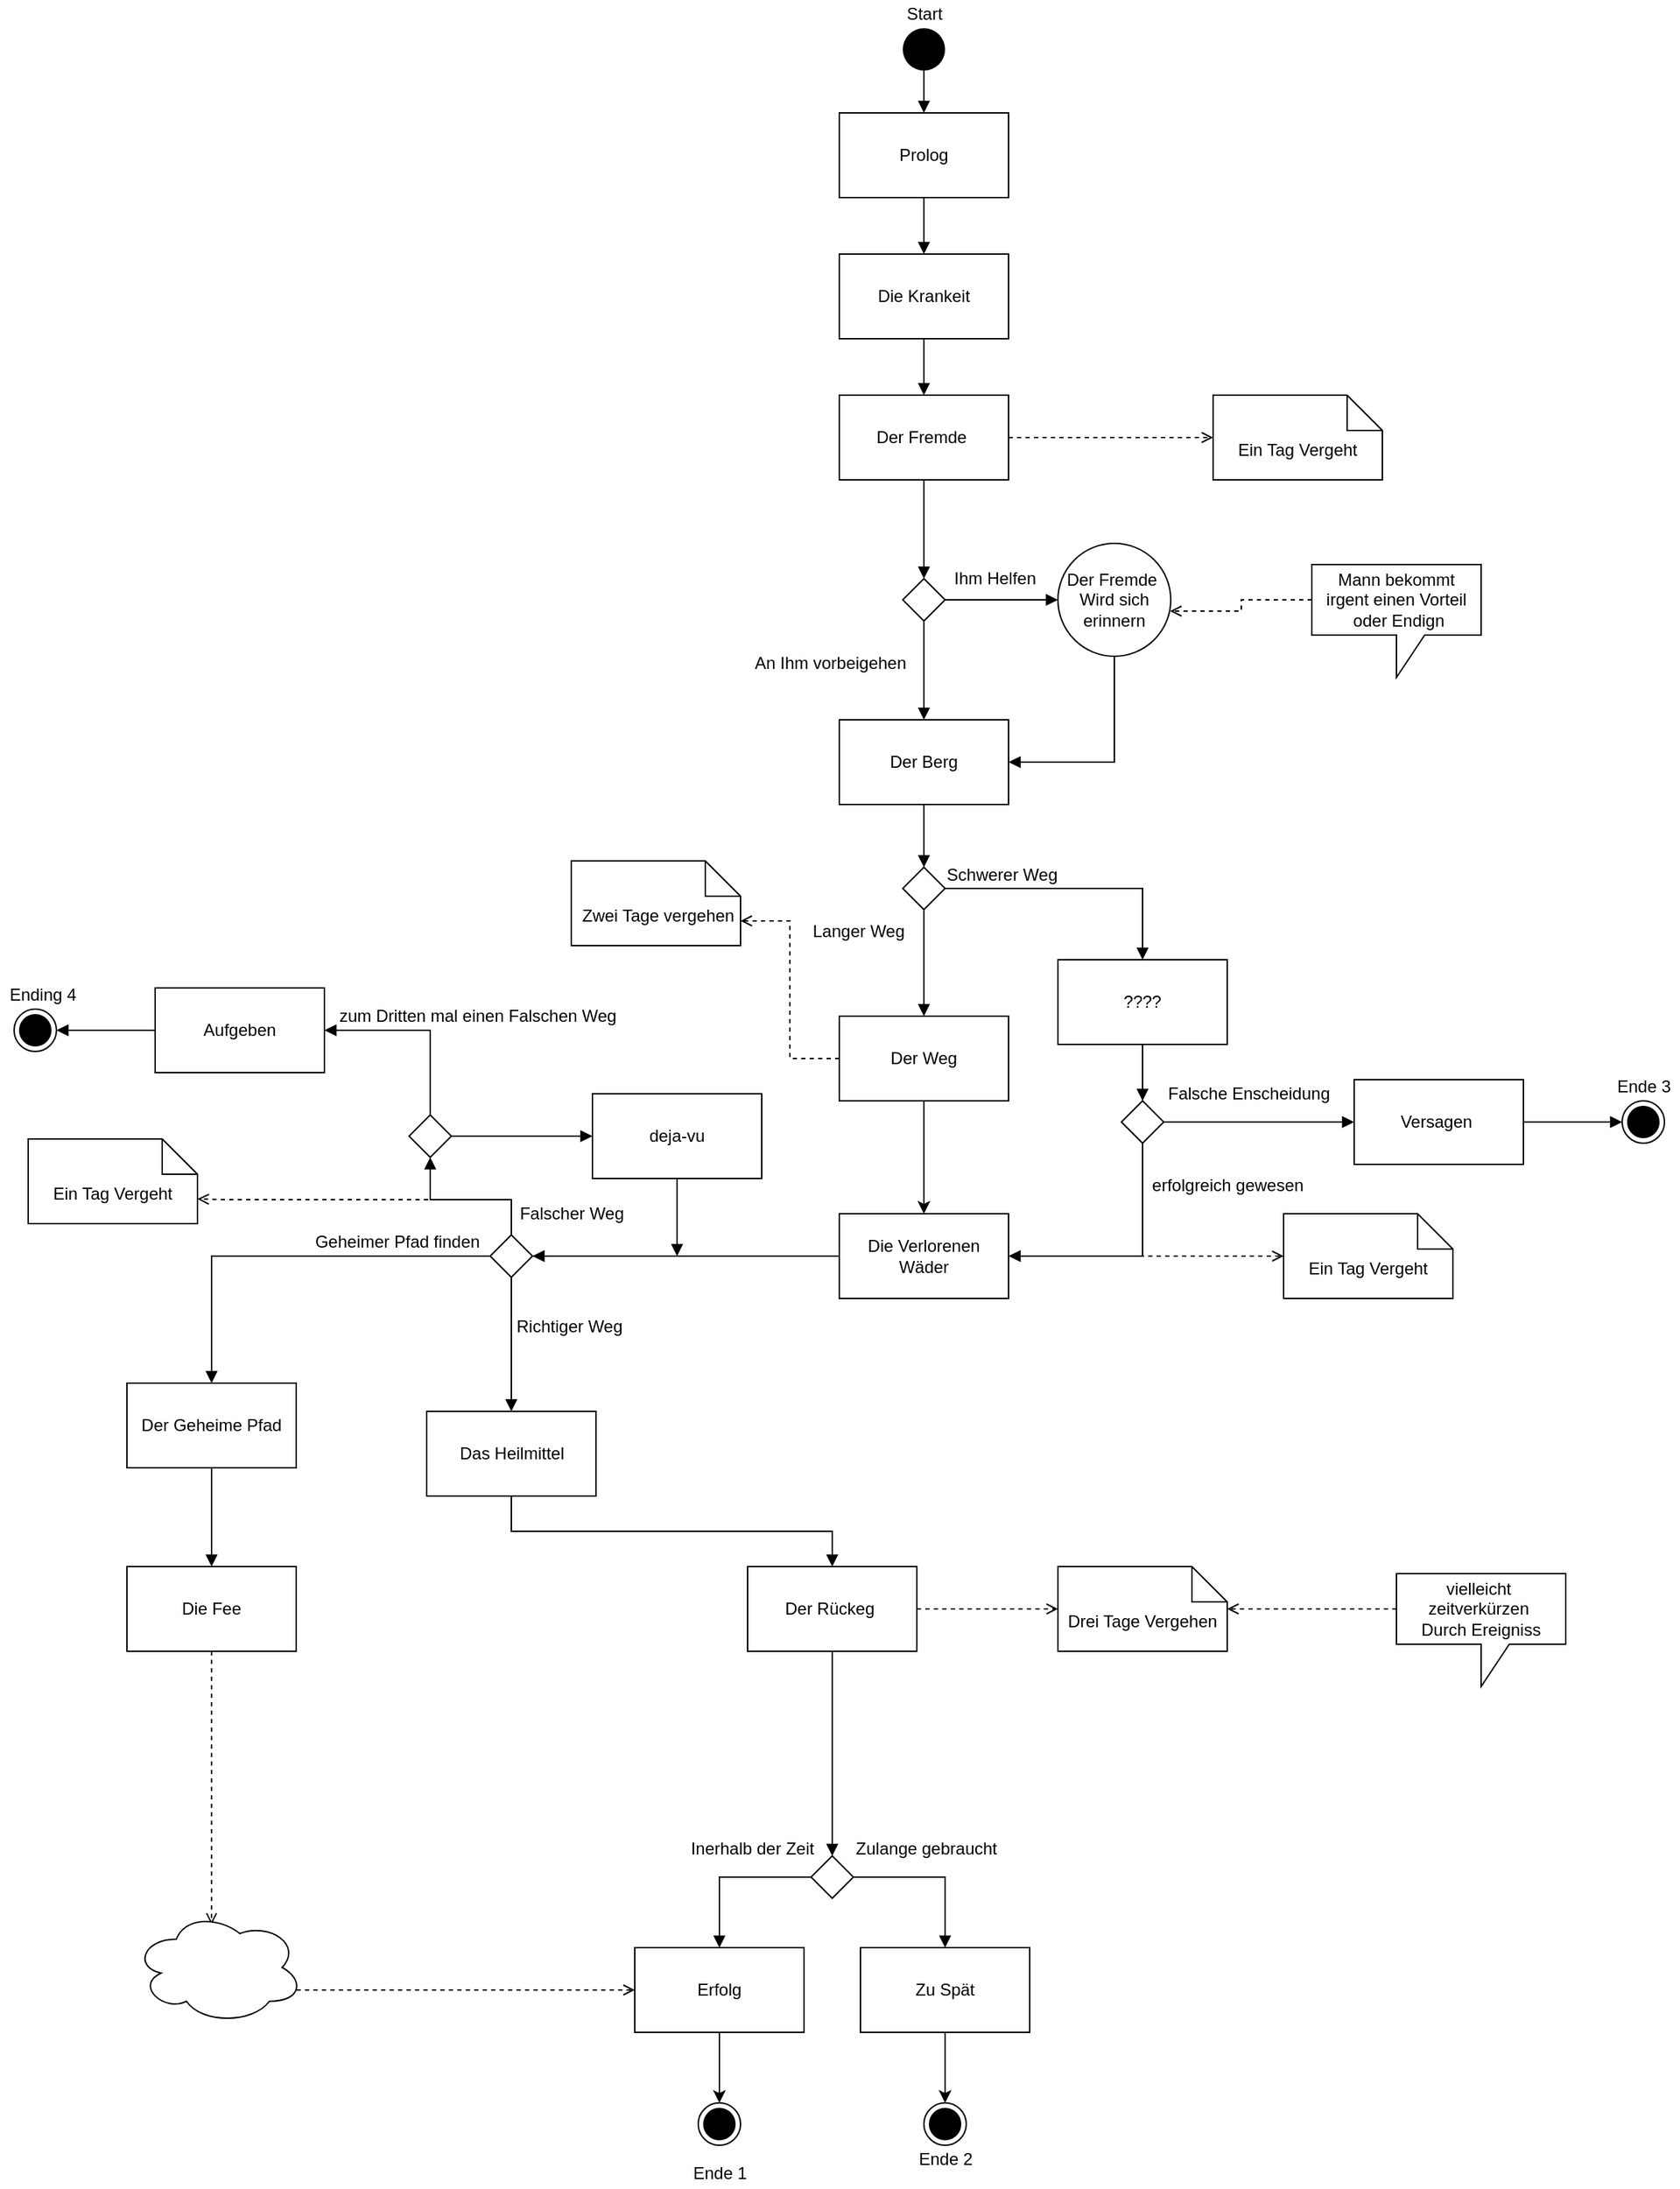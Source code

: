<mxfile version="15.8.7" type="device"><diagram id="C5RBs43oDa-KdzZeNtuy" name="Page-1"><mxGraphModel dx="1929" dy="2034" grid="1" gridSize="10" guides="1" tooltips="1" connect="1" arrows="1" fold="1" page="1" pageScale="1" pageWidth="827" pageHeight="1169" math="0" shadow="0"><root><mxCell id="WIyWlLk6GJQsqaUBKTNV-0"/><mxCell id="WIyWlLk6GJQsqaUBKTNV-1" parent="WIyWlLk6GJQsqaUBKTNV-0"/><mxCell id="4C_1cLtV-t8oIqYPkVrV-14" value="" style="edgeStyle=orthogonalEdgeStyle;rounded=0;orthogonalLoop=1;jettySize=auto;html=1;endArrow=block;endFill=1;" parent="WIyWlLk6GJQsqaUBKTNV-1" source="4C_1cLtV-t8oIqYPkVrV-0" target="4C_1cLtV-t8oIqYPkVrV-12" edge="1"><mxGeometry relative="1" as="geometry"/></mxCell><mxCell id="4C_1cLtV-t8oIqYPkVrV-0" value="Prolog" style="rounded=0;whiteSpace=wrap;html=1;" parent="WIyWlLk6GJQsqaUBKTNV-1" vertex="1"><mxGeometry x="205" y="50" width="120" height="60" as="geometry"/></mxCell><mxCell id="4C_1cLtV-t8oIqYPkVrV-2" style="edgeStyle=orthogonalEdgeStyle;rounded=0;orthogonalLoop=1;jettySize=auto;html=1;exitX=0.5;exitY=1;exitDx=0;exitDy=0;entryX=0.5;entryY=0;entryDx=0;entryDy=0;endArrow=block;endFill=1;" parent="WIyWlLk6GJQsqaUBKTNV-1" source="4C_1cLtV-t8oIqYPkVrV-1" target="4C_1cLtV-t8oIqYPkVrV-0" edge="1"><mxGeometry relative="1" as="geometry"/></mxCell><mxCell id="4C_1cLtV-t8oIqYPkVrV-1" value="" style="ellipse;fillColor=#000000;strokeColor=none;" parent="WIyWlLk6GJQsqaUBKTNV-1" vertex="1"><mxGeometry x="250" y="-10" width="30" height="30" as="geometry"/></mxCell><mxCell id="4C_1cLtV-t8oIqYPkVrV-3" value="Start" style="text;html=1;align=center;verticalAlign=middle;resizable=0;points=[];autosize=1;strokeColor=none;fillColor=none;" parent="WIyWlLk6GJQsqaUBKTNV-1" vertex="1"><mxGeometry x="245" y="-30" width="40" height="20" as="geometry"/></mxCell><mxCell id="4C_1cLtV-t8oIqYPkVrV-8" style="edgeStyle=orthogonalEdgeStyle;rounded=0;orthogonalLoop=1;jettySize=auto;html=1;exitX=0.5;exitY=1;exitDx=0;exitDy=0;" parent="WIyWlLk6GJQsqaUBKTNV-1" source="4C_1cLtV-t8oIqYPkVrV-5" target="4C_1cLtV-t8oIqYPkVrV-7" edge="1"><mxGeometry relative="1" as="geometry"/></mxCell><mxCell id="4C_1cLtV-t8oIqYPkVrV-5" value="Erfolg" style="rounded=0;whiteSpace=wrap;html=1;" parent="WIyWlLk6GJQsqaUBKTNV-1" vertex="1"><mxGeometry x="60" y="1350" width="120" height="60" as="geometry"/></mxCell><mxCell id="4C_1cLtV-t8oIqYPkVrV-10" style="edgeStyle=orthogonalEdgeStyle;rounded=0;orthogonalLoop=1;jettySize=auto;html=1;exitX=0.5;exitY=1;exitDx=0;exitDy=0;entryX=0.5;entryY=0;entryDx=0;entryDy=0;" parent="WIyWlLk6GJQsqaUBKTNV-1" source="4C_1cLtV-t8oIqYPkVrV-6" target="4C_1cLtV-t8oIqYPkVrV-9" edge="1"><mxGeometry relative="1" as="geometry"><mxPoint x="277.5" y="1460" as="targetPoint"/></mxGeometry></mxCell><mxCell id="4C_1cLtV-t8oIqYPkVrV-6" value="Zu Spät" style="rounded=0;whiteSpace=wrap;html=1;" parent="WIyWlLk6GJQsqaUBKTNV-1" vertex="1"><mxGeometry x="220" y="1350" width="120" height="60" as="geometry"/></mxCell><mxCell id="4C_1cLtV-t8oIqYPkVrV-7" value="" style="ellipse;html=1;shape=endState;fillColor=#000000;strokeColor=#000000;" parent="WIyWlLk6GJQsqaUBKTNV-1" vertex="1"><mxGeometry x="105" y="1460" width="30" height="30" as="geometry"/></mxCell><mxCell id="4C_1cLtV-t8oIqYPkVrV-9" value="" style="ellipse;html=1;shape=endState;fillColor=#000000;strokeColor=#000000;" parent="WIyWlLk6GJQsqaUBKTNV-1" vertex="1"><mxGeometry x="265" y="1460" width="30" height="30" as="geometry"/></mxCell><mxCell id="4C_1cLtV-t8oIqYPkVrV-50" value="" style="edgeStyle=orthogonalEdgeStyle;rounded=0;orthogonalLoop=1;jettySize=auto;html=1;endArrow=block;endFill=1;" parent="WIyWlLk6GJQsqaUBKTNV-1" source="4C_1cLtV-t8oIqYPkVrV-12" target="4C_1cLtV-t8oIqYPkVrV-15" edge="1"><mxGeometry relative="1" as="geometry"/></mxCell><mxCell id="4C_1cLtV-t8oIqYPkVrV-12" value="Die Krankeit" style="rounded=0;whiteSpace=wrap;html=1;" parent="WIyWlLk6GJQsqaUBKTNV-1" vertex="1"><mxGeometry x="205" y="150" width="120" height="60" as="geometry"/></mxCell><mxCell id="4C_1cLtV-t8oIqYPkVrV-21" value="" style="edgeStyle=orthogonalEdgeStyle;rounded=0;orthogonalLoop=1;jettySize=auto;html=1;endArrow=block;endFill=1;" parent="WIyWlLk6GJQsqaUBKTNV-1" source="4C_1cLtV-t8oIqYPkVrV-15" target="4C_1cLtV-t8oIqYPkVrV-20" edge="1"><mxGeometry relative="1" as="geometry"/></mxCell><mxCell id="4C_1cLtV-t8oIqYPkVrV-79" style="edgeStyle=orthogonalEdgeStyle;rounded=0;orthogonalLoop=1;jettySize=auto;html=1;exitX=0;exitY=0.5;exitDx=0;exitDy=0;endArrow=block;endFill=1;entryX=1;entryY=0.5;entryDx=0;entryDy=0;" parent="WIyWlLk6GJQsqaUBKTNV-1" source="4C_1cLtV-t8oIqYPkVrV-17" target="4C_1cLtV-t8oIqYPkVrV-80" edge="1"><mxGeometry relative="1" as="geometry"><mxPoint x="110" y="860" as="targetPoint"/></mxGeometry></mxCell><mxCell id="4C_1cLtV-t8oIqYPkVrV-17" value="Die Verlorenen Wäder" style="rounded=0;whiteSpace=wrap;html=1;" parent="WIyWlLk6GJQsqaUBKTNV-1" vertex="1"><mxGeometry x="205" y="830" width="120" height="60" as="geometry"/></mxCell><mxCell id="4C_1cLtV-t8oIqYPkVrV-32" value="" style="edgeStyle=orthogonalEdgeStyle;rounded=0;orthogonalLoop=1;jettySize=auto;html=1;endArrow=block;endFill=1;" parent="WIyWlLk6GJQsqaUBKTNV-1" source="4C_1cLtV-t8oIqYPkVrV-18" target="4C_1cLtV-t8oIqYPkVrV-31" edge="1"><mxGeometry relative="1" as="geometry"/></mxCell><mxCell id="4C_1cLtV-t8oIqYPkVrV-18" value="Der Berg" style="rounded=0;whiteSpace=wrap;html=1;" parent="WIyWlLk6GJQsqaUBKTNV-1" vertex="1"><mxGeometry x="205" y="480" width="120" height="60" as="geometry"/></mxCell><mxCell id="4C_1cLtV-t8oIqYPkVrV-22" value="" style="edgeStyle=orthogonalEdgeStyle;rounded=0;orthogonalLoop=1;jettySize=auto;html=1;endArrow=block;endFill=1;" parent="WIyWlLk6GJQsqaUBKTNV-1" source="4C_1cLtV-t8oIqYPkVrV-20" target="4C_1cLtV-t8oIqYPkVrV-18" edge="1"><mxGeometry relative="1" as="geometry"/></mxCell><mxCell id="4C_1cLtV-t8oIqYPkVrV-28" value="" style="edgeStyle=orthogonalEdgeStyle;rounded=0;orthogonalLoop=1;jettySize=auto;html=1;endArrow=block;endFill=1;" parent="WIyWlLk6GJQsqaUBKTNV-1" source="4C_1cLtV-t8oIqYPkVrV-20" target="4C_1cLtV-t8oIqYPkVrV-26" edge="1"><mxGeometry relative="1" as="geometry"/></mxCell><mxCell id="4C_1cLtV-t8oIqYPkVrV-20" value="" style="rhombus;whiteSpace=wrap;html=1;" parent="WIyWlLk6GJQsqaUBKTNV-1" vertex="1"><mxGeometry x="250" y="380" width="30" height="30" as="geometry"/></mxCell><mxCell id="4C_1cLtV-t8oIqYPkVrV-27" style="edgeStyle=orthogonalEdgeStyle;rounded=0;orthogonalLoop=1;jettySize=auto;html=1;entryX=1;entryY=0.5;entryDx=0;entryDy=0;exitX=0.5;exitY=1;exitDx=0;exitDy=0;endArrow=block;endFill=1;" parent="WIyWlLk6GJQsqaUBKTNV-1" source="4C_1cLtV-t8oIqYPkVrV-26" target="4C_1cLtV-t8oIqYPkVrV-18" edge="1"><mxGeometry relative="1" as="geometry"/></mxCell><mxCell id="4C_1cLtV-t8oIqYPkVrV-126" style="edgeStyle=orthogonalEdgeStyle;rounded=0;orthogonalLoop=1;jettySize=auto;html=1;entryX=0.994;entryY=0.6;entryDx=0;entryDy=0;entryPerimeter=0;dashed=1;endArrow=open;endFill=0;exitX=0;exitY=0;exitDx=0;exitDy=25;exitPerimeter=0;" parent="WIyWlLk6GJQsqaUBKTNV-1" source="4C_1cLtV-t8oIqYPkVrV-125" target="4C_1cLtV-t8oIqYPkVrV-26" edge="1"><mxGeometry relative="1" as="geometry"><mxPoint x="550" y="480" as="sourcePoint"/></mxGeometry></mxCell><mxCell id="4C_1cLtV-t8oIqYPkVrV-26" value="Der Fremde&amp;nbsp;&lt;br&gt;Wird sich erinnern" style="ellipse;whiteSpace=wrap;html=1;aspect=fixed;" parent="WIyWlLk6GJQsqaUBKTNV-1" vertex="1"><mxGeometry x="360" y="355" width="80" height="80" as="geometry"/></mxCell><mxCell id="4C_1cLtV-t8oIqYPkVrV-29" value="Ihm Helfen" style="text;html=1;align=center;verticalAlign=middle;resizable=0;points=[];autosize=1;strokeColor=none;fillColor=none;" parent="WIyWlLk6GJQsqaUBKTNV-1" vertex="1"><mxGeometry x="280" y="370" width="70" height="20" as="geometry"/></mxCell><mxCell id="4C_1cLtV-t8oIqYPkVrV-30" value="An Ihm vorbeigehen&amp;nbsp;" style="text;html=1;align=center;verticalAlign=middle;resizable=0;points=[];autosize=1;strokeColor=none;fillColor=none;" parent="WIyWlLk6GJQsqaUBKTNV-1" vertex="1"><mxGeometry x="135" y="430" width="130" height="20" as="geometry"/></mxCell><mxCell id="4C_1cLtV-t8oIqYPkVrV-35" value="" style="edgeStyle=orthogonalEdgeStyle;rounded=0;orthogonalLoop=1;jettySize=auto;html=1;endArrow=block;endFill=1;" parent="WIyWlLk6GJQsqaUBKTNV-1" source="4C_1cLtV-t8oIqYPkVrV-31" target="4C_1cLtV-t8oIqYPkVrV-34" edge="1"><mxGeometry relative="1" as="geometry"/></mxCell><mxCell id="4C_1cLtV-t8oIqYPkVrV-37" style="edgeStyle=orthogonalEdgeStyle;rounded=0;orthogonalLoop=1;jettySize=auto;html=1;exitX=1;exitY=0.5;exitDx=0;exitDy=0;entryX=0.5;entryY=0;entryDx=0;entryDy=0;endArrow=block;endFill=1;" parent="WIyWlLk6GJQsqaUBKTNV-1" source="4C_1cLtV-t8oIqYPkVrV-31" target="4C_1cLtV-t8oIqYPkVrV-36" edge="1"><mxGeometry relative="1" as="geometry"/></mxCell><mxCell id="4C_1cLtV-t8oIqYPkVrV-31" value="" style="rhombus;whiteSpace=wrap;html=1;" parent="WIyWlLk6GJQsqaUBKTNV-1" vertex="1"><mxGeometry x="250" y="584.5" width="30" height="30" as="geometry"/></mxCell><mxCell id="4C_1cLtV-t8oIqYPkVrV-42" style="edgeStyle=orthogonalEdgeStyle;rounded=0;orthogonalLoop=1;jettySize=auto;html=1;exitX=0;exitY=0.5;exitDx=0;exitDy=0;dashed=1;endArrow=open;endFill=0;entryX=0;entryY=0;entryDx=120;entryDy=42.5;entryPerimeter=0;" parent="WIyWlLk6GJQsqaUBKTNV-1" source="4C_1cLtV-t8oIqYPkVrV-34" target="4C_1cLtV-t8oIqYPkVrV-67" edge="1"><mxGeometry relative="1" as="geometry"><mxPoint x="120" y="723" as="targetPoint"/></mxGeometry></mxCell><mxCell id="4C_1cLtV-t8oIqYPkVrV-44" style="edgeStyle=orthogonalEdgeStyle;rounded=0;orthogonalLoop=1;jettySize=auto;html=1;exitX=0.5;exitY=1;exitDx=0;exitDy=0;entryX=0.5;entryY=0;entryDx=0;entryDy=0;" parent="WIyWlLk6GJQsqaUBKTNV-1" source="4C_1cLtV-t8oIqYPkVrV-34" target="4C_1cLtV-t8oIqYPkVrV-17" edge="1"><mxGeometry relative="1" as="geometry"/></mxCell><mxCell id="4C_1cLtV-t8oIqYPkVrV-34" value="Der Weg" style="rounded=0;whiteSpace=wrap;html=1;" parent="WIyWlLk6GJQsqaUBKTNV-1" vertex="1"><mxGeometry x="205" y="690" width="120" height="60" as="geometry"/></mxCell><mxCell id="4C_1cLtV-t8oIqYPkVrV-43" value="" style="edgeStyle=orthogonalEdgeStyle;rounded=0;orthogonalLoop=1;jettySize=auto;html=1;dashed=1;endArrow=open;endFill=0;exitX=0.5;exitY=1;exitDx=0;exitDy=0;entryX=0;entryY=0.5;entryDx=0;entryDy=0;entryPerimeter=0;" parent="WIyWlLk6GJQsqaUBKTNV-1" source="4C_1cLtV-t8oIqYPkVrV-52" target="4C_1cLtV-t8oIqYPkVrV-68" edge="1"><mxGeometry relative="1" as="geometry"><mxPoint x="420" y="890" as="sourcePoint"/><mxPoint x="520" y="860" as="targetPoint"/><Array as="points"><mxPoint x="420" y="860"/></Array></mxGeometry></mxCell><mxCell id="4C_1cLtV-t8oIqYPkVrV-54" value="" style="edgeStyle=orthogonalEdgeStyle;rounded=0;orthogonalLoop=1;jettySize=auto;html=1;endArrow=block;endFill=1;" parent="WIyWlLk6GJQsqaUBKTNV-1" source="4C_1cLtV-t8oIqYPkVrV-36" target="4C_1cLtV-t8oIqYPkVrV-52" edge="1"><mxGeometry relative="1" as="geometry"/></mxCell><mxCell id="4C_1cLtV-t8oIqYPkVrV-36" value="????" style="rounded=0;whiteSpace=wrap;html=1;" parent="WIyWlLk6GJQsqaUBKTNV-1" vertex="1"><mxGeometry x="360" y="650" width="120" height="60" as="geometry"/></mxCell><mxCell id="4C_1cLtV-t8oIqYPkVrV-15" value="Der Fremde&amp;nbsp;" style="rounded=0;whiteSpace=wrap;html=1;" parent="WIyWlLk6GJQsqaUBKTNV-1" vertex="1"><mxGeometry x="205" y="250" width="120" height="60" as="geometry"/></mxCell><mxCell id="4C_1cLtV-t8oIqYPkVrV-56" style="edgeStyle=orthogonalEdgeStyle;rounded=0;orthogonalLoop=1;jettySize=auto;html=1;exitX=1;exitY=0.5;exitDx=0;exitDy=0;endArrow=block;endFill=1;" parent="WIyWlLk6GJQsqaUBKTNV-1" source="4C_1cLtV-t8oIqYPkVrV-52" target="4C_1cLtV-t8oIqYPkVrV-55" edge="1"><mxGeometry relative="1" as="geometry"/></mxCell><mxCell id="4C_1cLtV-t8oIqYPkVrV-57" style="edgeStyle=orthogonalEdgeStyle;rounded=0;orthogonalLoop=1;jettySize=auto;html=1;exitX=0.5;exitY=1;exitDx=0;exitDy=0;entryX=1;entryY=0.5;entryDx=0;entryDy=0;endArrow=block;endFill=1;" parent="WIyWlLk6GJQsqaUBKTNV-1" source="4C_1cLtV-t8oIqYPkVrV-52" target="4C_1cLtV-t8oIqYPkVrV-17" edge="1"><mxGeometry relative="1" as="geometry"/></mxCell><mxCell id="4C_1cLtV-t8oIqYPkVrV-52" value="" style="rhombus;whiteSpace=wrap;html=1;" parent="WIyWlLk6GJQsqaUBKTNV-1" vertex="1"><mxGeometry x="405" y="750" width="30" height="30" as="geometry"/></mxCell><mxCell id="4C_1cLtV-t8oIqYPkVrV-59" value="" style="edgeStyle=orthogonalEdgeStyle;rounded=0;orthogonalLoop=1;jettySize=auto;html=1;endArrow=block;endFill=1;" parent="WIyWlLk6GJQsqaUBKTNV-1" source="4C_1cLtV-t8oIqYPkVrV-55" target="4C_1cLtV-t8oIqYPkVrV-58" edge="1"><mxGeometry relative="1" as="geometry"/></mxCell><mxCell id="4C_1cLtV-t8oIqYPkVrV-55" value="Versagen&amp;nbsp;" style="rounded=0;whiteSpace=wrap;html=1;" parent="WIyWlLk6GJQsqaUBKTNV-1" vertex="1"><mxGeometry x="570" y="735" width="120" height="60" as="geometry"/></mxCell><mxCell id="4C_1cLtV-t8oIqYPkVrV-58" value="" style="ellipse;html=1;shape=endState;fillColor=#000000;strokeColor=#000000;" parent="WIyWlLk6GJQsqaUBKTNV-1" vertex="1"><mxGeometry x="760" y="750" width="30" height="30" as="geometry"/></mxCell><mxCell id="4C_1cLtV-t8oIqYPkVrV-61" value="Ende 1" style="text;html=1;align=center;verticalAlign=middle;resizable=0;points=[];autosize=1;strokeColor=none;fillColor=none;" parent="WIyWlLk6GJQsqaUBKTNV-1" vertex="1"><mxGeometry x="95" y="1500" width="50" height="20" as="geometry"/></mxCell><mxCell id="4C_1cLtV-t8oIqYPkVrV-62" value="Ende 2" style="text;html=1;align=center;verticalAlign=middle;resizable=0;points=[];autosize=1;strokeColor=none;fillColor=none;" parent="WIyWlLk6GJQsqaUBKTNV-1" vertex="1"><mxGeometry x="255" y="1490" width="50" height="20" as="geometry"/></mxCell><mxCell id="4C_1cLtV-t8oIqYPkVrV-63" value="Ende 3" style="text;html=1;align=center;verticalAlign=middle;resizable=0;points=[];autosize=1;strokeColor=none;fillColor=none;" parent="WIyWlLk6GJQsqaUBKTNV-1" vertex="1"><mxGeometry x="750" y="730" width="50" height="20" as="geometry"/></mxCell><mxCell id="4C_1cLtV-t8oIqYPkVrV-64" value="Schwerer Weg" style="text;html=1;align=center;verticalAlign=middle;resizable=0;points=[];autosize=1;strokeColor=none;fillColor=none;" parent="WIyWlLk6GJQsqaUBKTNV-1" vertex="1"><mxGeometry x="275" y="580" width="90" height="20" as="geometry"/></mxCell><mxCell id="4C_1cLtV-t8oIqYPkVrV-65" value="Langer Weg&amp;nbsp;" style="text;html=1;align=center;verticalAlign=middle;resizable=0;points=[];autosize=1;strokeColor=none;fillColor=none;" parent="WIyWlLk6GJQsqaUBKTNV-1" vertex="1"><mxGeometry x="180" y="620" width="80" height="20" as="geometry"/></mxCell><mxCell id="4C_1cLtV-t8oIqYPkVrV-66" value="Falsche Enscheidung" style="text;html=1;align=center;verticalAlign=middle;resizable=0;points=[];autosize=1;strokeColor=none;fillColor=none;" parent="WIyWlLk6GJQsqaUBKTNV-1" vertex="1"><mxGeometry x="430" y="735" width="130" height="20" as="geometry"/></mxCell><mxCell id="4C_1cLtV-t8oIqYPkVrV-67" value="&amp;nbsp;Zwei Tage vergehen" style="shape=note2;boundedLbl=1;whiteSpace=wrap;html=1;size=25;verticalAlign=top;align=center;" parent="WIyWlLk6GJQsqaUBKTNV-1" vertex="1"><mxGeometry x="15" y="580" width="120" height="60" as="geometry"/></mxCell><mxCell id="4C_1cLtV-t8oIqYPkVrV-68" value="Ein Tag Vergeht" style="shape=note2;boundedLbl=1;whiteSpace=wrap;html=1;size=25;verticalAlign=top;align=center;" parent="WIyWlLk6GJQsqaUBKTNV-1" vertex="1"><mxGeometry x="520" y="830" width="120" height="60" as="geometry"/></mxCell><mxCell id="4C_1cLtV-t8oIqYPkVrV-69" value="Ein Tag Vergeht" style="shape=note2;boundedLbl=1;whiteSpace=wrap;html=1;size=25;verticalAlign=top;align=center;" parent="WIyWlLk6GJQsqaUBKTNV-1" vertex="1"><mxGeometry x="470" y="250" width="120" height="60" as="geometry"/></mxCell><mxCell id="4C_1cLtV-t8oIqYPkVrV-70" value="" style="edgeStyle=orthogonalEdgeStyle;rounded=0;orthogonalLoop=1;jettySize=auto;html=1;dashed=1;endArrow=open;endFill=0;entryX=0;entryY=0.5;entryDx=0;entryDy=0;entryPerimeter=0;exitX=1;exitY=0.5;exitDx=0;exitDy=0;" parent="WIyWlLk6GJQsqaUBKTNV-1" source="4C_1cLtV-t8oIqYPkVrV-15" target="4C_1cLtV-t8oIqYPkVrV-69" edge="1"><mxGeometry relative="1" as="geometry"><mxPoint x="400" y="270" as="sourcePoint"/><mxPoint x="530" y="870" as="targetPoint"/><Array as="points"/></mxGeometry></mxCell><mxCell id="4C_1cLtV-t8oIqYPkVrV-71" value="erfolgreich gewesen" style="text;html=1;align=center;verticalAlign=middle;resizable=0;points=[];autosize=1;strokeColor=none;fillColor=none;" parent="WIyWlLk6GJQsqaUBKTNV-1" vertex="1"><mxGeometry x="420" y="800" width="120" height="20" as="geometry"/></mxCell><mxCell id="4C_1cLtV-t8oIqYPkVrV-75" style="edgeStyle=orthogonalEdgeStyle;rounded=0;orthogonalLoop=1;jettySize=auto;html=1;exitX=0;exitY=0.5;exitDx=0;exitDy=0;entryX=0.5;entryY=0;entryDx=0;entryDy=0;endArrow=block;endFill=1;" parent="WIyWlLk6GJQsqaUBKTNV-1" source="4C_1cLtV-t8oIqYPkVrV-72" target="4C_1cLtV-t8oIqYPkVrV-5" edge="1"><mxGeometry relative="1" as="geometry"/></mxCell><mxCell id="4C_1cLtV-t8oIqYPkVrV-76" style="edgeStyle=orthogonalEdgeStyle;rounded=0;orthogonalLoop=1;jettySize=auto;html=1;exitX=1;exitY=0.5;exitDx=0;exitDy=0;entryX=0.5;entryY=0;entryDx=0;entryDy=0;endArrow=block;endFill=1;" parent="WIyWlLk6GJQsqaUBKTNV-1" source="4C_1cLtV-t8oIqYPkVrV-72" target="4C_1cLtV-t8oIqYPkVrV-6" edge="1"><mxGeometry relative="1" as="geometry"/></mxCell><mxCell id="4C_1cLtV-t8oIqYPkVrV-72" value="" style="rhombus;" parent="WIyWlLk6GJQsqaUBKTNV-1" vertex="1"><mxGeometry x="185" y="1285" width="30" height="30" as="geometry"/></mxCell><mxCell id="4C_1cLtV-t8oIqYPkVrV-77" value="Inerhalb der Zeit" style="text;html=1;align=center;verticalAlign=middle;resizable=0;points=[];autosize=1;strokeColor=none;fillColor=none;" parent="WIyWlLk6GJQsqaUBKTNV-1" vertex="1"><mxGeometry x="92.5" y="1270" width="100" height="20" as="geometry"/></mxCell><mxCell id="4C_1cLtV-t8oIqYPkVrV-78" value="Zulange gebraucht&amp;nbsp;" style="text;html=1;align=center;verticalAlign=middle;resizable=0;points=[];autosize=1;strokeColor=none;fillColor=none;" parent="WIyWlLk6GJQsqaUBKTNV-1" vertex="1"><mxGeometry x="207.5" y="1270" width="120" height="20" as="geometry"/></mxCell><mxCell id="4C_1cLtV-t8oIqYPkVrV-84" style="edgeStyle=orthogonalEdgeStyle;rounded=0;orthogonalLoop=1;jettySize=auto;html=1;exitX=0.5;exitY=0;exitDx=0;exitDy=0;entryX=0.5;entryY=1;entryDx=0;entryDy=0;endArrow=block;endFill=1;" parent="WIyWlLk6GJQsqaUBKTNV-1" source="4C_1cLtV-t8oIqYPkVrV-80" target="4C_1cLtV-t8oIqYPkVrV-104" edge="1"><mxGeometry relative="1" as="geometry"><Array as="points"><mxPoint x="-27" y="820"/><mxPoint x="-85" y="820"/></Array></mxGeometry></mxCell><mxCell id="4C_1cLtV-t8oIqYPkVrV-91" value="" style="edgeStyle=orthogonalEdgeStyle;rounded=0;orthogonalLoop=1;jettySize=auto;html=1;endArrow=block;endFill=1;" parent="WIyWlLk6GJQsqaUBKTNV-1" source="4C_1cLtV-t8oIqYPkVrV-80" target="4C_1cLtV-t8oIqYPkVrV-90" edge="1"><mxGeometry relative="1" as="geometry"/></mxCell><mxCell id="4C_1cLtV-t8oIqYPkVrV-94" style="edgeStyle=orthogonalEdgeStyle;rounded=0;orthogonalLoop=1;jettySize=auto;html=1;exitX=0;exitY=0.5;exitDx=0;exitDy=0;endArrow=block;endFill=1;entryX=0.5;entryY=0;entryDx=0;entryDy=0;" parent="WIyWlLk6GJQsqaUBKTNV-1" source="4C_1cLtV-t8oIqYPkVrV-80" target="4C_1cLtV-t8oIqYPkVrV-95" edge="1"><mxGeometry relative="1" as="geometry"><mxPoint x="-240" y="930" as="targetPoint"/></mxGeometry></mxCell><mxCell id="4C_1cLtV-t8oIqYPkVrV-80" value="" style="rhombus;" parent="WIyWlLk6GJQsqaUBKTNV-1" vertex="1"><mxGeometry x="-42.5" y="845" width="30" height="30" as="geometry"/></mxCell><mxCell id="4C_1cLtV-t8oIqYPkVrV-86" value="Ein Tag Vergeht" style="shape=note2;boundedLbl=1;whiteSpace=wrap;html=1;size=25;verticalAlign=top;align=center;" parent="WIyWlLk6GJQsqaUBKTNV-1" vertex="1"><mxGeometry x="-370" y="777" width="120" height="60" as="geometry"/></mxCell><mxCell id="4C_1cLtV-t8oIqYPkVrV-88" value="" style="edgeStyle=orthogonalEdgeStyle;rounded=0;orthogonalLoop=1;jettySize=auto;html=1;dashed=1;endArrow=open;endFill=0;exitX=0.5;exitY=0;exitDx=0;exitDy=0;entryX=0;entryY=0;entryDx=120;entryDy=42.5;entryPerimeter=0;" parent="WIyWlLk6GJQsqaUBKTNV-1" source="4C_1cLtV-t8oIqYPkVrV-80" target="4C_1cLtV-t8oIqYPkVrV-86" edge="1"><mxGeometry relative="1" as="geometry"><mxPoint x="-230" y="875" as="sourcePoint"/><mxPoint x="-130" y="955" as="targetPoint"/><Array as="points"><mxPoint x="-27" y="820"/><mxPoint x="-230" y="820"/></Array></mxGeometry></mxCell><mxCell id="4C_1cLtV-t8oIqYPkVrV-89" value="Falscher Weg" style="text;html=1;align=center;verticalAlign=middle;resizable=0;points=[];autosize=1;strokeColor=none;fillColor=none;" parent="WIyWlLk6GJQsqaUBKTNV-1" vertex="1"><mxGeometry x="-30" y="820" width="90" height="20" as="geometry"/></mxCell><mxCell id="4C_1cLtV-t8oIqYPkVrV-100" style="edgeStyle=orthogonalEdgeStyle;rounded=0;orthogonalLoop=1;jettySize=auto;html=1;exitX=0.5;exitY=1;exitDx=0;exitDy=0;endArrow=block;endFill=1;entryX=0.5;entryY=0;entryDx=0;entryDy=0;" parent="WIyWlLk6GJQsqaUBKTNV-1" source="4C_1cLtV-t8oIqYPkVrV-90" target="4C_1cLtV-t8oIqYPkVrV-101" edge="1"><mxGeometry relative="1" as="geometry"><mxPoint x="200" y="1070" as="targetPoint"/></mxGeometry></mxCell><mxCell id="4C_1cLtV-t8oIqYPkVrV-90" value="Das Heilmittel" style="rounded=0;whiteSpace=wrap;html=1;" parent="WIyWlLk6GJQsqaUBKTNV-1" vertex="1"><mxGeometry x="-87.5" y="970" width="120" height="60" as="geometry"/></mxCell><mxCell id="4C_1cLtV-t8oIqYPkVrV-93" value="Richtiger Weg&amp;nbsp;" style="text;html=1;align=center;verticalAlign=middle;resizable=0;points=[];autosize=1;strokeColor=none;fillColor=none;" parent="WIyWlLk6GJQsqaUBKTNV-1" vertex="1"><mxGeometry x="-30" y="900" width="90" height="20" as="geometry"/></mxCell><mxCell id="4C_1cLtV-t8oIqYPkVrV-99" style="edgeStyle=orthogonalEdgeStyle;rounded=0;orthogonalLoop=1;jettySize=auto;html=1;exitX=0.5;exitY=1;exitDx=0;exitDy=0;endArrow=block;endFill=1;" parent="WIyWlLk6GJQsqaUBKTNV-1" source="4C_1cLtV-t8oIqYPkVrV-95" target="4C_1cLtV-t8oIqYPkVrV-97" edge="1"><mxGeometry relative="1" as="geometry"/></mxCell><mxCell id="4C_1cLtV-t8oIqYPkVrV-95" value="Der Geheime Pfad" style="rounded=0;whiteSpace=wrap;html=1;" parent="WIyWlLk6GJQsqaUBKTNV-1" vertex="1"><mxGeometry x="-300" y="950" width="120" height="60" as="geometry"/></mxCell><mxCell id="4C_1cLtV-t8oIqYPkVrV-96" value="Geheimer Pfad finden&amp;nbsp;" style="text;html=1;align=center;verticalAlign=middle;resizable=0;points=[];autosize=1;strokeColor=none;fillColor=none;" parent="WIyWlLk6GJQsqaUBKTNV-1" vertex="1"><mxGeometry x="-177.5" y="840" width="140" height="20" as="geometry"/></mxCell><mxCell id="4C_1cLtV-t8oIqYPkVrV-129" style="edgeStyle=orthogonalEdgeStyle;rounded=0;orthogonalLoop=1;jettySize=auto;html=1;entryX=0.458;entryY=0.121;entryDx=0;entryDy=0;entryPerimeter=0;dashed=1;endArrow=open;endFill=0;" parent="WIyWlLk6GJQsqaUBKTNV-1" source="4C_1cLtV-t8oIqYPkVrV-97" target="4C_1cLtV-t8oIqYPkVrV-128" edge="1"><mxGeometry relative="1" as="geometry"/></mxCell><mxCell id="4C_1cLtV-t8oIqYPkVrV-97" value="Die Fee" style="rounded=0;whiteSpace=wrap;html=1;" parent="WIyWlLk6GJQsqaUBKTNV-1" vertex="1"><mxGeometry x="-300" y="1080" width="120" height="60" as="geometry"/></mxCell><mxCell id="4C_1cLtV-t8oIqYPkVrV-103" style="edgeStyle=orthogonalEdgeStyle;rounded=0;orthogonalLoop=1;jettySize=auto;html=1;exitX=0.5;exitY=1;exitDx=0;exitDy=0;entryX=0.5;entryY=0;entryDx=0;entryDy=0;endArrow=block;endFill=1;" parent="WIyWlLk6GJQsqaUBKTNV-1" source="4C_1cLtV-t8oIqYPkVrV-101" target="4C_1cLtV-t8oIqYPkVrV-72" edge="1"><mxGeometry relative="1" as="geometry"/></mxCell><mxCell id="4C_1cLtV-t8oIqYPkVrV-120" style="edgeStyle=orthogonalEdgeStyle;rounded=0;orthogonalLoop=1;jettySize=auto;html=1;exitX=1;exitY=0.5;exitDx=0;exitDy=0;endArrow=open;endFill=0;dashed=1;" parent="WIyWlLk6GJQsqaUBKTNV-1" source="4C_1cLtV-t8oIqYPkVrV-101" target="4C_1cLtV-t8oIqYPkVrV-119" edge="1"><mxGeometry relative="1" as="geometry"/></mxCell><mxCell id="4C_1cLtV-t8oIqYPkVrV-101" value="Der Rückeg&amp;nbsp;" style="rounded=0;whiteSpace=wrap;html=1;" parent="WIyWlLk6GJQsqaUBKTNV-1" vertex="1"><mxGeometry x="140" y="1080" width="120" height="60" as="geometry"/></mxCell><mxCell id="4C_1cLtV-t8oIqYPkVrV-105" style="edgeStyle=orthogonalEdgeStyle;rounded=0;orthogonalLoop=1;jettySize=auto;html=1;exitX=1;exitY=0.5;exitDx=0;exitDy=0;entryX=0;entryY=0.5;entryDx=0;entryDy=0;endArrow=block;endFill=1;" parent="WIyWlLk6GJQsqaUBKTNV-1" source="4C_1cLtV-t8oIqYPkVrV-104" target="4C_1cLtV-t8oIqYPkVrV-110" edge="1"><mxGeometry relative="1" as="geometry"/></mxCell><mxCell id="4C_1cLtV-t8oIqYPkVrV-112" style="edgeStyle=orthogonalEdgeStyle;rounded=0;orthogonalLoop=1;jettySize=auto;html=1;exitX=0.5;exitY=0;exitDx=0;exitDy=0;entryX=1;entryY=0.5;entryDx=0;entryDy=0;endArrow=block;endFill=1;" parent="WIyWlLk6GJQsqaUBKTNV-1" source="4C_1cLtV-t8oIqYPkVrV-104" target="4C_1cLtV-t8oIqYPkVrV-107" edge="1"><mxGeometry relative="1" as="geometry"/></mxCell><mxCell id="4C_1cLtV-t8oIqYPkVrV-104" value="" style="rhombus;" parent="WIyWlLk6GJQsqaUBKTNV-1" vertex="1"><mxGeometry x="-100" y="760" width="30" height="30" as="geometry"/></mxCell><mxCell id="4C_1cLtV-t8oIqYPkVrV-106" value="zum Dritten mal einen Falschen Weg&amp;nbsp;" style="text;html=1;align=center;verticalAlign=middle;resizable=0;points=[];autosize=1;strokeColor=none;fillColor=none;" parent="WIyWlLk6GJQsqaUBKTNV-1" vertex="1"><mxGeometry x="-160" y="680" width="220" height="20" as="geometry"/></mxCell><mxCell id="4C_1cLtV-t8oIqYPkVrV-116" value="" style="edgeStyle=orthogonalEdgeStyle;rounded=0;orthogonalLoop=1;jettySize=auto;html=1;endArrow=block;endFill=1;" parent="WIyWlLk6GJQsqaUBKTNV-1" source="4C_1cLtV-t8oIqYPkVrV-107" target="4C_1cLtV-t8oIqYPkVrV-115" edge="1"><mxGeometry relative="1" as="geometry"/></mxCell><mxCell id="4C_1cLtV-t8oIqYPkVrV-107" value="Aufgeben" style="rounded=0;whiteSpace=wrap;html=1;" parent="WIyWlLk6GJQsqaUBKTNV-1" vertex="1"><mxGeometry x="-280" y="670" width="120" height="60" as="geometry"/></mxCell><mxCell id="4C_1cLtV-t8oIqYPkVrV-111" style="edgeStyle=orthogonalEdgeStyle;rounded=0;orthogonalLoop=1;jettySize=auto;html=1;endArrow=block;endFill=1;" parent="WIyWlLk6GJQsqaUBKTNV-1" source="4C_1cLtV-t8oIqYPkVrV-110" edge="1"><mxGeometry relative="1" as="geometry"><mxPoint x="90" y="860" as="targetPoint"/></mxGeometry></mxCell><mxCell id="4C_1cLtV-t8oIqYPkVrV-110" value="deja-vu" style="rounded=0;whiteSpace=wrap;html=1;" parent="WIyWlLk6GJQsqaUBKTNV-1" vertex="1"><mxGeometry x="30" y="745" width="120" height="60" as="geometry"/></mxCell><mxCell id="4C_1cLtV-t8oIqYPkVrV-115" value="" style="ellipse;html=1;shape=endState;fillColor=#000000;strokeColor=#000000;" parent="WIyWlLk6GJQsqaUBKTNV-1" vertex="1"><mxGeometry x="-380" y="685" width="30" height="30" as="geometry"/></mxCell><mxCell id="4C_1cLtV-t8oIqYPkVrV-117" value="Ending 4" style="text;html=1;align=center;verticalAlign=middle;resizable=0;points=[];autosize=1;strokeColor=none;fillColor=none;" parent="WIyWlLk6GJQsqaUBKTNV-1" vertex="1"><mxGeometry x="-390" y="665" width="60" height="20" as="geometry"/></mxCell><mxCell id="4C_1cLtV-t8oIqYPkVrV-119" value="Drei Tage Vergehen" style="shape=note2;boundedLbl=1;whiteSpace=wrap;html=1;size=25;verticalAlign=top;align=center;" parent="WIyWlLk6GJQsqaUBKTNV-1" vertex="1"><mxGeometry x="360" y="1080" width="120" height="60" as="geometry"/></mxCell><mxCell id="4C_1cLtV-t8oIqYPkVrV-122" style="edgeStyle=orthogonalEdgeStyle;rounded=0;orthogonalLoop=1;jettySize=auto;html=1;exitX=0;exitY=0;exitDx=0;exitDy=25;exitPerimeter=0;dashed=1;endArrow=open;endFill=0;" parent="WIyWlLk6GJQsqaUBKTNV-1" source="4C_1cLtV-t8oIqYPkVrV-127" target="4C_1cLtV-t8oIqYPkVrV-119" edge="1"><mxGeometry relative="1" as="geometry"><mxPoint x="505.6" y="1051.6" as="sourcePoint"/><Array as="points"><mxPoint x="580" y="1110"/></Array></mxGeometry></mxCell><mxCell id="4C_1cLtV-t8oIqYPkVrV-125" value="&lt;span&gt;Mann bekommt&lt;/span&gt;&lt;br&gt;&lt;span&gt;irgent einen Vorteil&lt;/span&gt;&lt;br&gt;&lt;span&gt;&amp;nbsp;oder Endign&lt;/span&gt;" style="shape=callout;whiteSpace=wrap;html=1;perimeter=calloutPerimeter;" parent="WIyWlLk6GJQsqaUBKTNV-1" vertex="1"><mxGeometry x="540" y="370" width="120" height="80" as="geometry"/></mxCell><mxCell id="4C_1cLtV-t8oIqYPkVrV-127" value="&lt;span&gt;vielleicht&amp;nbsp;&lt;/span&gt;&lt;br&gt;&lt;span&gt;zeitverkürzen&amp;nbsp;&lt;/span&gt;&lt;br&gt;&lt;span&gt;Durch Ereigniss&lt;/span&gt;" style="shape=callout;whiteSpace=wrap;html=1;perimeter=calloutPerimeter;" parent="WIyWlLk6GJQsqaUBKTNV-1" vertex="1"><mxGeometry x="600" y="1085" width="120" height="80" as="geometry"/></mxCell><mxCell id="4C_1cLtV-t8oIqYPkVrV-130" style="edgeStyle=orthogonalEdgeStyle;rounded=0;orthogonalLoop=1;jettySize=auto;html=1;exitX=0.96;exitY=0.7;exitDx=0;exitDy=0;exitPerimeter=0;entryX=0;entryY=0.5;entryDx=0;entryDy=0;dashed=1;endArrow=open;endFill=0;" parent="WIyWlLk6GJQsqaUBKTNV-1" source="4C_1cLtV-t8oIqYPkVrV-128" target="4C_1cLtV-t8oIqYPkVrV-5" edge="1"><mxGeometry relative="1" as="geometry"/></mxCell><mxCell id="4C_1cLtV-t8oIqYPkVrV-128" value="" style="ellipse;shape=cloud;whiteSpace=wrap;html=1;" parent="WIyWlLk6GJQsqaUBKTNV-1" vertex="1"><mxGeometry x="-295" y="1324" width="120" height="80" as="geometry"/></mxCell></root></mxGraphModel></diagram></mxfile>